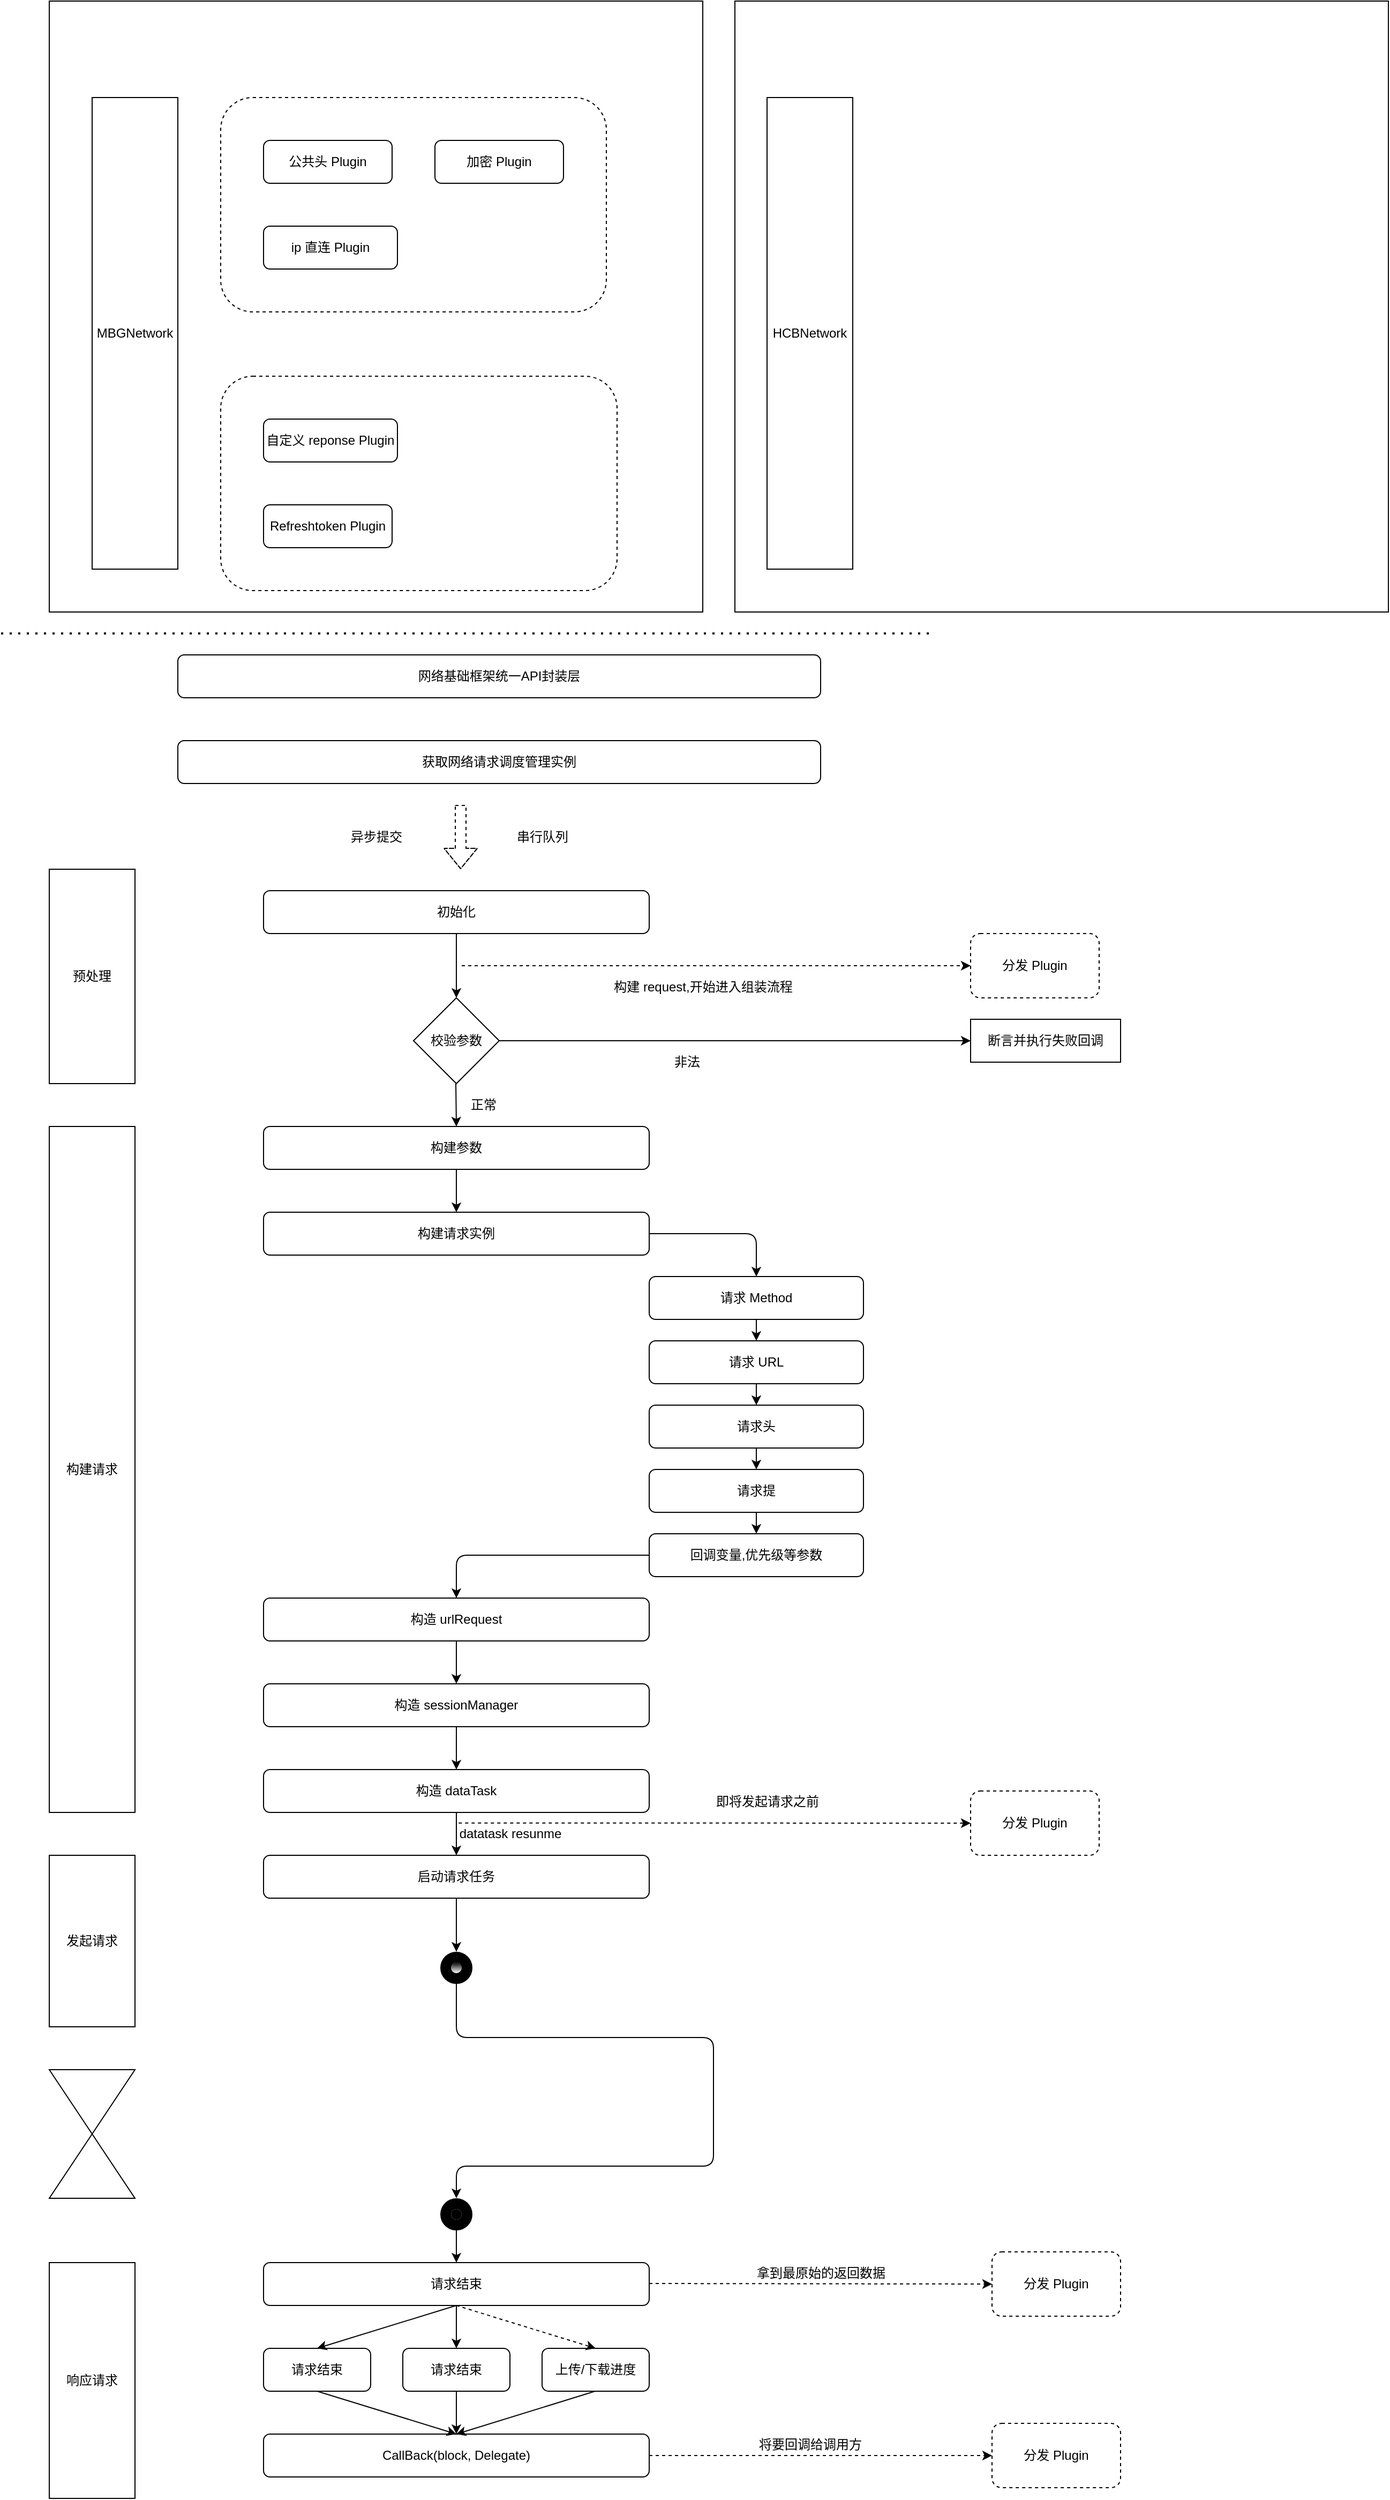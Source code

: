 <mxfile version="15.7.4" type="github">
  <diagram id="6I0OCvxSQrVGMHxT2VVA" name="Page-1">
    <mxGraphModel dx="1046" dy="683" grid="1" gridSize="10" guides="1" tooltips="1" connect="1" arrows="1" fold="1" page="1" pageScale="1" pageWidth="2000" pageHeight="10000" math="0" shadow="0">
      <root>
        <mxCell id="0" />
        <mxCell id="1" parent="0" />
        <mxCell id="clksWyIu1OevAjdoJZes-113" value="" style="whiteSpace=wrap;html=1;rounded=0;shadow=0;glass=0;sketch=0;strokeWidth=1;fillColor=none;gradientColor=#ffffff;" vertex="1" parent="1">
          <mxGeometry x="880" y="1550" width="610" height="570" as="geometry" />
        </mxCell>
        <mxCell id="clksWyIu1OevAjdoJZes-112" value="" style="whiteSpace=wrap;html=1;rounded=0;shadow=0;glass=0;sketch=0;strokeWidth=1;fillColor=none;gradientColor=#ffffff;" vertex="1" parent="1">
          <mxGeometry x="240" y="1550" width="610" height="570" as="geometry" />
        </mxCell>
        <mxCell id="clksWyIu1OevAjdoJZes-42" value="" style="whiteSpace=wrap;html=1;rounded=1;shadow=0;glass=0;dashed=1;sketch=0;strokeWidth=1;fillColor=none;gradientColor=#ffffff;" vertex="1" parent="1">
          <mxGeometry x="400" y="1900" width="370" height="200" as="geometry" />
        </mxCell>
        <mxCell id="clksWyIu1OevAjdoJZes-41" value="" style="whiteSpace=wrap;html=1;rounded=1;shadow=0;glass=0;sketch=0;strokeWidth=1;fillColor=none;gradientColor=#ffffff;dashed=1;" vertex="1" parent="1">
          <mxGeometry x="400" y="1640" width="360" height="200" as="geometry" />
        </mxCell>
        <mxCell id="clksWyIu1OevAjdoJZes-2" value="构建请求" style="whiteSpace=wrap;html=1;fillColor=none;" vertex="1" parent="1">
          <mxGeometry x="240" y="2600" width="80" height="640" as="geometry" />
        </mxCell>
        <mxCell id="clksWyIu1OevAjdoJZes-3" value="预处理" style="whiteSpace=wrap;html=1;fillColor=none;" vertex="1" parent="1">
          <mxGeometry x="240" y="2360" width="80" height="200" as="geometry" />
        </mxCell>
        <mxCell id="clksWyIu1OevAjdoJZes-4" value="MBGNetwork" style="whiteSpace=wrap;html=1;fillColor=none;" vertex="1" parent="1">
          <mxGeometry x="280" y="1640" width="80" height="440" as="geometry" />
        </mxCell>
        <mxCell id="clksWyIu1OevAjdoJZes-6" value="&lt;span style=&quot;background-color: transparent&quot;&gt;&lt;font face=&quot;arial&quot;&gt;网络基础框架统一API封装层&lt;/font&gt;&lt;br&gt;&lt;/span&gt;&lt;canvas id=&quot;gliffy_node_209&quot; class=&quot;gliffy-graphic&quot; width=&quot;40&quot; height=&quot;69&quot; style=&quot;font-family: &amp;#34;pingfang sc&amp;#34; ; font-size: medium ; transform: none ; transform-origin: 0px 0px ; top: 1524px ; left: 1442.5px ; visibility: visible ; position: absolute ; z-index: 203&quot;&gt;&lt;/canvas&gt;&lt;canvas id=&quot;gliffy_node_210&quot; class=&quot;gliffy-graphic&quot; width=&quot;40&quot; height=&quot;74&quot; style=&quot;font-family: &amp;#34;pingfang sc&amp;#34; ; font-size: medium ; transform: none ; transform-origin: 0px 0px ; top: 1609px ; left: 1442.5px ; visibility: visible ; position: absolute ; z-index: 204&quot;&gt;&lt;/canvas&gt;&lt;canvas id=&quot;gliffy_node_213&quot; class=&quot;gliffy-graphic&quot; width=&quot;199&quot; height=&quot;74&quot; style=&quot;font-family: &amp;#34;pingfang sc&amp;#34; ; font-size: medium ; transform: none ; transform-origin: 0px 0px ; top: 1742.5px ; left: 1364px ; visibility: visible ; position: absolute ; z-index: 205&quot;&gt;&lt;/canvas&gt;" style="whiteSpace=wrap;html=1;fillColor=none;rounded=1;" vertex="1" parent="1">
          <mxGeometry x="360" y="2160" width="600" height="40" as="geometry" />
        </mxCell>
        <mxCell id="clksWyIu1OevAjdoJZes-7" value="&lt;span style=&quot;font-family: &amp;#34;arial&amp;#34; ; background-color: transparent&quot;&gt;获取网络请求调度管理实例&lt;/span&gt;&lt;canvas id=&quot;gliffy_node_209&quot; class=&quot;gliffy-graphic&quot; width=&quot;40&quot; height=&quot;69&quot; style=&quot;font-family: &amp;#34;pingfang sc&amp;#34; ; font-size: medium ; transform: none ; transform-origin: 0px 0px ; top: 1524px ; left: 1442.5px ; visibility: visible ; position: absolute ; z-index: 203&quot;&gt;&lt;/canvas&gt;&lt;canvas id=&quot;gliffy_node_210&quot; class=&quot;gliffy-graphic&quot; width=&quot;40&quot; height=&quot;74&quot; style=&quot;font-family: &amp;#34;pingfang sc&amp;#34; ; font-size: medium ; transform: none ; transform-origin: 0px 0px ; top: 1609px ; left: 1442.5px ; visibility: visible ; position: absolute ; z-index: 204&quot;&gt;&lt;/canvas&gt;&lt;canvas id=&quot;gliffy_node_213&quot; class=&quot;gliffy-graphic&quot; width=&quot;199&quot; height=&quot;74&quot; style=&quot;font-family: &amp;#34;pingfang sc&amp;#34; ; font-size: medium ; transform: none ; transform-origin: 0px 0px ; top: 1742.5px ; left: 1364px ; visibility: visible ; position: absolute ; z-index: 205&quot;&gt;&lt;/canvas&gt;&lt;div id=&quot;gliffy_node_214&quot; class=&quot;gliffy-text gliffy-graphic gliffy-rte-text n214 gliffy_node_214&quot; style=&quot;margin: 0px ; padding: 0px ; border: 0px ; line-height: normal ; background-color: transparent ; font-family: &amp;#34;pingfang sc&amp;#34; ; font-size: medium ; width: 154.333px ; height: 14px ; visibility: visible ; overflow: visible ; transform: none ; transform-origin: 0px 0px ; top: 1771.5px ; left: 1385.33px ; position: absolute ; z-index: 206&quot;&gt;&lt;/div&gt;" style="whiteSpace=wrap;html=1;fillColor=none;rounded=1;" vertex="1" parent="1">
          <mxGeometry x="360" y="2240" width="600" height="40" as="geometry" />
        </mxCell>
        <mxCell id="clksWyIu1OevAjdoJZes-8" value="" style="shape=flexArrow;endArrow=classic;html=1;rounded=0;dashed=1;" edge="1" parent="1">
          <mxGeometry width="50" height="50" relative="1" as="geometry">
            <mxPoint x="624" y="2300" as="sourcePoint" />
            <mxPoint x="624" y="2360" as="targetPoint" />
            <Array as="points">
              <mxPoint x="624" y="2400" />
            </Array>
          </mxGeometry>
        </mxCell>
        <mxCell id="clksWyIu1OevAjdoJZes-9" value="&lt;span style=&quot;font-family: &amp;#34;arial&amp;#34; ; background-color: transparent&quot;&gt;构建参数&lt;/span&gt;&lt;canvas id=&quot;gliffy_node_209&quot; class=&quot;gliffy-graphic&quot; width=&quot;40&quot; height=&quot;69&quot; style=&quot;font-family: &amp;#34;pingfang sc&amp;#34; ; font-size: medium ; transform: none ; transform-origin: 0px 0px ; top: 1524px ; left: 1442.5px ; visibility: visible ; position: absolute ; z-index: 203&quot;&gt;&lt;/canvas&gt;&lt;canvas id=&quot;gliffy_node_210&quot; class=&quot;gliffy-graphic&quot; width=&quot;40&quot; height=&quot;74&quot; style=&quot;font-family: &amp;#34;pingfang sc&amp;#34; ; font-size: medium ; transform: none ; transform-origin: 0px 0px ; top: 1609px ; left: 1442.5px ; visibility: visible ; position: absolute ; z-index: 204&quot;&gt;&lt;/canvas&gt;&lt;canvas id=&quot;gliffy_node_213&quot; class=&quot;gliffy-graphic&quot; width=&quot;199&quot; height=&quot;74&quot; style=&quot;font-family: &amp;#34;pingfang sc&amp;#34; ; font-size: medium ; transform: none ; transform-origin: 0px 0px ; top: 1742.5px ; left: 1364px ; visibility: visible ; position: absolute ; z-index: 205&quot;&gt;&lt;/canvas&gt;&lt;div id=&quot;gliffy_node_214&quot; class=&quot;gliffy-text gliffy-graphic gliffy-rte-text n214 gliffy_node_214&quot; style=&quot;margin: 0px ; padding: 0px ; border: 0px ; line-height: normal ; background-color: transparent ; font-family: &amp;#34;pingfang sc&amp;#34; ; font-size: medium ; width: 154.333px ; height: 14px ; visibility: visible ; overflow: visible ; transform: none ; transform-origin: 0px 0px ; top: 1771.5px ; left: 1385.33px ; position: absolute ; z-index: 206&quot;&gt;&lt;/div&gt;" style="whiteSpace=wrap;html=1;fillColor=none;rounded=1;" vertex="1" parent="1">
          <mxGeometry x="440" y="2600" width="360" height="40" as="geometry" />
        </mxCell>
        <mxCell id="clksWyIu1OevAjdoJZes-10" value="&lt;span style=&quot;font-family: &amp;#34;arial&amp;#34; ; background-color: transparent&quot;&gt;构建请求实例&lt;/span&gt;&lt;canvas id=&quot;gliffy_node_209&quot; class=&quot;gliffy-graphic&quot; width=&quot;40&quot; height=&quot;69&quot; style=&quot;font-family: &amp;#34;pingfang sc&amp;#34; ; font-size: medium ; transform: none ; transform-origin: 0px 0px ; top: 1524px ; left: 1442.5px ; visibility: visible ; position: absolute ; z-index: 203&quot;&gt;&lt;/canvas&gt;&lt;canvas id=&quot;gliffy_node_210&quot; class=&quot;gliffy-graphic&quot; width=&quot;40&quot; height=&quot;74&quot; style=&quot;font-family: &amp;#34;pingfang sc&amp;#34; ; font-size: medium ; transform: none ; transform-origin: 0px 0px ; top: 1609px ; left: 1442.5px ; visibility: visible ; position: absolute ; z-index: 204&quot;&gt;&lt;/canvas&gt;&lt;canvas id=&quot;gliffy_node_213&quot; class=&quot;gliffy-graphic&quot; width=&quot;199&quot; height=&quot;74&quot; style=&quot;font-family: &amp;#34;pingfang sc&amp;#34; ; font-size: medium ; transform: none ; transform-origin: 0px 0px ; top: 1742.5px ; left: 1364px ; visibility: visible ; position: absolute ; z-index: 205&quot;&gt;&lt;/canvas&gt;&lt;div id=&quot;gliffy_node_214&quot; class=&quot;gliffy-text gliffy-graphic gliffy-rte-text n214 gliffy_node_214&quot; style=&quot;margin: 0px ; padding: 0px ; border: 0px ; line-height: normal ; background-color: transparent ; font-family: &amp;#34;pingfang sc&amp;#34; ; font-size: medium ; width: 154.333px ; height: 14px ; visibility: visible ; overflow: visible ; transform: none ; transform-origin: 0px 0px ; top: 1771.5px ; left: 1385.33px ; position: absolute ; z-index: 206&quot;&gt;&lt;/div&gt;" style="whiteSpace=wrap;html=1;fillColor=none;rounded=1;glass=0;shadow=0;sketch=0;" vertex="1" parent="1">
          <mxGeometry x="440" y="2680" width="360" height="40" as="geometry" />
        </mxCell>
        <mxCell id="clksWyIu1OevAjdoJZes-13" value="&lt;span style=&quot;font-family: &amp;#34;arial&amp;#34; ; background-color: transparent&quot;&gt;请求 Method&lt;/span&gt;&lt;canvas id=&quot;gliffy_node_209&quot; class=&quot;gliffy-graphic&quot; width=&quot;40&quot; height=&quot;69&quot; style=&quot;font-family: &amp;#34;pingfang sc&amp;#34; ; font-size: medium ; transform: none ; transform-origin: 0px 0px ; top: 1524px ; left: 1442.5px ; visibility: visible ; position: absolute ; z-index: 203&quot;&gt;&lt;/canvas&gt;&lt;canvas id=&quot;gliffy_node_210&quot; class=&quot;gliffy-graphic&quot; width=&quot;40&quot; height=&quot;74&quot; style=&quot;font-family: &amp;#34;pingfang sc&amp;#34; ; font-size: medium ; transform: none ; transform-origin: 0px 0px ; top: 1609px ; left: 1442.5px ; visibility: visible ; position: absolute ; z-index: 204&quot;&gt;&lt;/canvas&gt;&lt;canvas id=&quot;gliffy_node_213&quot; class=&quot;gliffy-graphic&quot; width=&quot;199&quot; height=&quot;74&quot; style=&quot;font-family: &amp;#34;pingfang sc&amp;#34; ; font-size: medium ; transform: none ; transform-origin: 0px 0px ; top: 1742.5px ; left: 1364px ; visibility: visible ; position: absolute ; z-index: 205&quot;&gt;&lt;/canvas&gt;&lt;div id=&quot;gliffy_node_214&quot; class=&quot;gliffy-text gliffy-graphic gliffy-rte-text n214 gliffy_node_214&quot; style=&quot;margin: 0px ; padding: 0px ; border: 0px ; line-height: normal ; background-color: transparent ; font-family: &amp;#34;pingfang sc&amp;#34; ; font-size: medium ; width: 154.333px ; height: 14px ; visibility: visible ; overflow: visible ; transform: none ; transform-origin: 0px 0px ; top: 1771.5px ; left: 1385.33px ; position: absolute ; z-index: 206&quot;&gt;&lt;/div&gt;" style="whiteSpace=wrap;html=1;fillColor=none;rounded=1;glass=0;shadow=0;sketch=0;" vertex="1" parent="1">
          <mxGeometry x="800" y="2740" width="200" height="40" as="geometry" />
        </mxCell>
        <mxCell id="clksWyIu1OevAjdoJZes-16" value="&lt;font face=&quot;arial&quot;&gt;构造 urlRequest&lt;/font&gt;" style="whiteSpace=wrap;html=1;fillColor=none;rounded=1;glass=0;shadow=0;sketch=0;" vertex="1" parent="1">
          <mxGeometry x="440" y="3040" width="360" height="40" as="geometry" />
        </mxCell>
        <mxCell id="clksWyIu1OevAjdoJZes-17" value="&lt;font face=&quot;arial&quot;&gt;构造 sessionManager&lt;/font&gt;" style="whiteSpace=wrap;html=1;fillColor=none;rounded=1;glass=0;shadow=0;sketch=0;" vertex="1" parent="1">
          <mxGeometry x="440" y="3120" width="360" height="40" as="geometry" />
        </mxCell>
        <mxCell id="clksWyIu1OevAjdoJZes-18" value="&lt;font face=&quot;arial&quot;&gt;构造 dataTask&lt;/font&gt;" style="whiteSpace=wrap;html=1;fillColor=none;rounded=1;glass=0;shadow=0;sketch=0;" vertex="1" parent="1">
          <mxGeometry x="440" y="3200" width="360" height="40" as="geometry" />
        </mxCell>
        <mxCell id="clksWyIu1OevAjdoJZes-20" value="发起请求" style="whiteSpace=wrap;html=1;fillColor=none;" vertex="1" parent="1">
          <mxGeometry x="240" y="3280" width="80" height="160" as="geometry" />
        </mxCell>
        <mxCell id="clksWyIu1OevAjdoJZes-21" value="" style="shape=collate;whiteSpace=wrap;html=1;rounded=1;shadow=0;glass=0;sketch=0;fillColor=none;" vertex="1" parent="1">
          <mxGeometry x="240" y="3480" width="80" height="120" as="geometry" />
        </mxCell>
        <mxCell id="clksWyIu1OevAjdoJZes-22" value="&lt;font face=&quot;arial&quot;&gt;启动请求任务&lt;/font&gt;" style="whiteSpace=wrap;html=1;fillColor=none;rounded=1;glass=0;shadow=0;sketch=0;" vertex="1" parent="1">
          <mxGeometry x="440" y="3280" width="360" height="40" as="geometry" />
        </mxCell>
        <mxCell id="clksWyIu1OevAjdoJZes-24" value="" style="ellipse;html=1;verticalLabelPosition=bottom;labelBackgroundColor=#ffffff;verticalAlign=top;fillColor=#000000;rounded=1;shadow=0;glass=0;sketch=0;strokeWidth=20;" vertex="1" parent="1">
          <mxGeometry x="615" y="3610" width="10" height="10" as="geometry" />
        </mxCell>
        <mxCell id="clksWyIu1OevAjdoJZes-25" value="响应请求" style="whiteSpace=wrap;html=1;fillColor=none;" vertex="1" parent="1">
          <mxGeometry x="240" y="3660" width="80" height="220" as="geometry" />
        </mxCell>
        <mxCell id="clksWyIu1OevAjdoJZes-26" value="&lt;font face=&quot;arial&quot;&gt;请求结束&lt;/font&gt;" style="whiteSpace=wrap;html=1;fillColor=none;rounded=1;glass=0;shadow=0;sketch=0;" vertex="1" parent="1">
          <mxGeometry x="440" y="3660" width="360" height="40" as="geometry" />
        </mxCell>
        <mxCell id="clksWyIu1OevAjdoJZes-27" value="&lt;font face=&quot;arial&quot;&gt;请求结束&lt;/font&gt;" style="whiteSpace=wrap;html=1;fillColor=none;rounded=1;glass=0;shadow=0;sketch=0;" vertex="1" parent="1">
          <mxGeometry x="440" y="3740" width="100" height="40" as="geometry" />
        </mxCell>
        <mxCell id="clksWyIu1OevAjdoJZes-28" value="&lt;font face=&quot;arial&quot;&gt;请求结束&lt;/font&gt;" style="whiteSpace=wrap;html=1;fillColor=none;rounded=1;glass=0;shadow=0;sketch=0;" vertex="1" parent="1">
          <mxGeometry x="570" y="3740" width="100" height="40" as="geometry" />
        </mxCell>
        <mxCell id="clksWyIu1OevAjdoJZes-29" value="&lt;font face=&quot;arial&quot;&gt;上传/下载进度&lt;/font&gt;" style="whiteSpace=wrap;html=1;fillColor=none;rounded=1;glass=0;shadow=0;sketch=0;" vertex="1" parent="1">
          <mxGeometry x="700" y="3740" width="100" height="40" as="geometry" />
        </mxCell>
        <mxCell id="clksWyIu1OevAjdoJZes-30" value="&lt;font face=&quot;arial&quot;&gt;CallBack(block, Delegate)&lt;/font&gt;" style="whiteSpace=wrap;html=1;fillColor=none;rounded=1;glass=0;shadow=0;sketch=0;" vertex="1" parent="1">
          <mxGeometry x="440" y="3820" width="360" height="40" as="geometry" />
        </mxCell>
        <mxCell id="clksWyIu1OevAjdoJZes-31" value="" style="endArrow=none;dashed=1;html=1;dashPattern=1 3;strokeWidth=2;rounded=0;" edge="1" parent="1">
          <mxGeometry width="50" height="50" relative="1" as="geometry">
            <mxPoint x="195" y="2140" as="sourcePoint" />
            <mxPoint x="1065" y="2140" as="targetPoint" />
          </mxGeometry>
        </mxCell>
        <mxCell id="clksWyIu1OevAjdoJZes-32" value="" style="ellipse;html=1;verticalLabelPosition=bottom;labelBackgroundColor=#ffffff;verticalAlign=top;fillColor=#000000;rounded=1;shadow=0;glass=0;sketch=0;strokeWidth=20;gradientColor=#ffffff;" vertex="1" parent="1">
          <mxGeometry x="615" y="3380" width="10" height="10" as="geometry" />
        </mxCell>
        <mxCell id="clksWyIu1OevAjdoJZes-35" value="公共头 Plugin" style="whiteSpace=wrap;html=1;rounded=1;shadow=0;glass=0;sketch=0;strokeWidth=1;fillColor=none;gradientColor=#ffffff;" vertex="1" parent="1">
          <mxGeometry x="440" y="1680" width="120" height="40" as="geometry" />
        </mxCell>
        <mxCell id="clksWyIu1OevAjdoJZes-36" value="加密 Plugin" style="whiteSpace=wrap;html=1;rounded=1;shadow=0;glass=0;sketch=0;strokeWidth=1;fillColor=none;gradientColor=#ffffff;" vertex="1" parent="1">
          <mxGeometry x="600" y="1680" width="120" height="40" as="geometry" />
        </mxCell>
        <mxCell id="clksWyIu1OevAjdoJZes-37" value="ip 直连 Plugin" style="whiteSpace=wrap;html=1;rounded=1;shadow=0;glass=0;sketch=0;strokeWidth=1;fillColor=none;gradientColor=#ffffff;" vertex="1" parent="1">
          <mxGeometry x="440" y="1760" width="125" height="40" as="geometry" />
        </mxCell>
        <mxCell id="clksWyIu1OevAjdoJZes-39" value="自定义 reponse Plugin" style="whiteSpace=wrap;html=1;rounded=1;shadow=0;glass=0;sketch=0;strokeWidth=1;fillColor=none;gradientColor=#ffffff;" vertex="1" parent="1">
          <mxGeometry x="440" y="1940" width="125" height="40" as="geometry" />
        </mxCell>
        <mxCell id="clksWyIu1OevAjdoJZes-40" value="Refreshtoken Plugin" style="whiteSpace=wrap;html=1;rounded=1;shadow=0;glass=0;sketch=0;strokeWidth=1;fillColor=none;gradientColor=#ffffff;" vertex="1" parent="1">
          <mxGeometry x="440" y="2020" width="120" height="40" as="geometry" />
        </mxCell>
        <mxCell id="clksWyIu1OevAjdoJZes-45" value="" style="endArrow=classic;html=1;rounded=1;sketch=0;" edge="1" parent="1">
          <mxGeometry width="50" height="50" relative="1" as="geometry">
            <mxPoint x="620" y="3400" as="sourcePoint" />
            <mxPoint x="620" y="3600" as="targetPoint" />
            <Array as="points">
              <mxPoint x="620" y="3450" />
              <mxPoint x="860" y="3450" />
              <mxPoint x="860" y="3570" />
              <mxPoint x="620" y="3570" />
            </Array>
          </mxGeometry>
        </mxCell>
        <mxCell id="clksWyIu1OevAjdoJZes-49" value="" style="endArrow=classic;html=1;rounded=0;sketch=0;dashed=1;" edge="1" parent="1">
          <mxGeometry width="50" height="50" relative="1" as="geometry">
            <mxPoint x="800" y="3679.5" as="sourcePoint" />
            <mxPoint x="1120" y="3680" as="targetPoint" />
          </mxGeometry>
        </mxCell>
        <mxCell id="clksWyIu1OevAjdoJZes-51" value="分发 Plugin" style="whiteSpace=wrap;html=1;rounded=1;shadow=0;glass=0;dashed=1;sketch=0;strokeWidth=1;fillColor=none;gradientColor=#ffffff;" vertex="1" parent="1">
          <mxGeometry x="1100" y="3220" width="120" height="60" as="geometry" />
        </mxCell>
        <mxCell id="clksWyIu1OevAjdoJZes-52" value="分发 Plugin" style="whiteSpace=wrap;html=1;rounded=1;shadow=0;glass=0;dashed=1;sketch=0;strokeWidth=1;fillColor=none;gradientColor=#ffffff;" vertex="1" parent="1">
          <mxGeometry x="1120" y="3650" width="120" height="60" as="geometry" />
        </mxCell>
        <mxCell id="clksWyIu1OevAjdoJZes-53" value="" style="endArrow=classic;html=1;rounded=0;sketch=0;dashed=1;entryX=0;entryY=0.5;entryDx=0;entryDy=0;" edge="1" parent="1" target="clksWyIu1OevAjdoJZes-107">
          <mxGeometry width="50" height="50" relative="1" as="geometry">
            <mxPoint x="625" y="2450" as="sourcePoint" />
            <mxPoint x="1105" y="2450" as="targetPoint" />
          </mxGeometry>
        </mxCell>
        <mxCell id="clksWyIu1OevAjdoJZes-54" value="&lt;span style=&quot;font-family: &amp;#34;arial&amp;#34; ; background-color: transparent&quot;&gt;初始化&lt;/span&gt;&lt;canvas id=&quot;gliffy_node_209&quot; class=&quot;gliffy-graphic&quot; width=&quot;40&quot; height=&quot;69&quot; style=&quot;font-family: &amp;#34;pingfang sc&amp;#34; ; font-size: medium ; transform: none ; transform-origin: 0px 0px ; top: 1524px ; left: 1442.5px ; visibility: visible ; position: absolute ; z-index: 203&quot;&gt;&lt;/canvas&gt;&lt;canvas id=&quot;gliffy_node_210&quot; class=&quot;gliffy-graphic&quot; width=&quot;40&quot; height=&quot;74&quot; style=&quot;font-family: &amp;#34;pingfang sc&amp;#34; ; font-size: medium ; transform: none ; transform-origin: 0px 0px ; top: 1609px ; left: 1442.5px ; visibility: visible ; position: absolute ; z-index: 204&quot;&gt;&lt;/canvas&gt;&lt;canvas id=&quot;gliffy_node_213&quot; class=&quot;gliffy-graphic&quot; width=&quot;199&quot; height=&quot;74&quot; style=&quot;font-family: &amp;#34;pingfang sc&amp;#34; ; font-size: medium ; transform: none ; transform-origin: 0px 0px ; top: 1742.5px ; left: 1364px ; visibility: visible ; position: absolute ; z-index: 205&quot;&gt;&lt;/canvas&gt;&lt;div id=&quot;gliffy_node_214&quot; class=&quot;gliffy-text gliffy-graphic gliffy-rte-text n214 gliffy_node_214&quot; style=&quot;margin: 0px ; padding: 0px ; border: 0px ; line-height: normal ; background-color: transparent ; font-family: &amp;#34;pingfang sc&amp;#34; ; font-size: medium ; width: 154.333px ; height: 14px ; visibility: visible ; overflow: visible ; transform: none ; transform-origin: 0px 0px ; top: 1771.5px ; left: 1385.33px ; position: absolute ; z-index: 206&quot;&gt;&lt;/div&gt;" style="whiteSpace=wrap;html=1;fillColor=none;rounded=1;" vertex="1" parent="1">
          <mxGeometry x="440" y="2380" width="360" height="40" as="geometry" />
        </mxCell>
        <mxCell id="clksWyIu1OevAjdoJZes-56" value="校验参数" style="rhombus;whiteSpace=wrap;html=1;rounded=0;shadow=0;glass=0;sketch=0;strokeWidth=1;fillColor=none;gradientColor=#ffffff;" vertex="1" parent="1">
          <mxGeometry x="580" y="2480" width="80" height="80" as="geometry" />
        </mxCell>
        <mxCell id="clksWyIu1OevAjdoJZes-57" value="&lt;span style=&quot;font-family: &amp;#34;arial&amp;#34; ; background-color: transparent&quot;&gt;请求 URL&lt;/span&gt;&lt;canvas id=&quot;gliffy_node_209&quot; class=&quot;gliffy-graphic&quot; width=&quot;40&quot; height=&quot;69&quot; style=&quot;font-family: &amp;#34;pingfang sc&amp;#34; ; font-size: medium ; transform: none ; transform-origin: 0px 0px ; top: 1524px ; left: 1442.5px ; visibility: visible ; position: absolute ; z-index: 203&quot;&gt;&lt;/canvas&gt;&lt;canvas id=&quot;gliffy_node_210&quot; class=&quot;gliffy-graphic&quot; width=&quot;40&quot; height=&quot;74&quot; style=&quot;font-family: &amp;#34;pingfang sc&amp;#34; ; font-size: medium ; transform: none ; transform-origin: 0px 0px ; top: 1609px ; left: 1442.5px ; visibility: visible ; position: absolute ; z-index: 204&quot;&gt;&lt;/canvas&gt;&lt;canvas id=&quot;gliffy_node_213&quot; class=&quot;gliffy-graphic&quot; width=&quot;199&quot; height=&quot;74&quot; style=&quot;font-family: &amp;#34;pingfang sc&amp;#34; ; font-size: medium ; transform: none ; transform-origin: 0px 0px ; top: 1742.5px ; left: 1364px ; visibility: visible ; position: absolute ; z-index: 205&quot;&gt;&lt;/canvas&gt;&lt;div id=&quot;gliffy_node_214&quot; class=&quot;gliffy-text gliffy-graphic gliffy-rte-text n214 gliffy_node_214&quot; style=&quot;margin: 0px ; padding: 0px ; border: 0px ; line-height: normal ; background-color: transparent ; font-family: &amp;#34;pingfang sc&amp;#34; ; font-size: medium ; width: 154.333px ; height: 14px ; visibility: visible ; overflow: visible ; transform: none ; transform-origin: 0px 0px ; top: 1771.5px ; left: 1385.33px ; position: absolute ; z-index: 206&quot;&gt;&lt;/div&gt;" style="whiteSpace=wrap;html=1;fillColor=none;rounded=1;glass=0;shadow=0;sketch=0;" vertex="1" parent="1">
          <mxGeometry x="800" y="2800" width="200" height="40" as="geometry" />
        </mxCell>
        <mxCell id="clksWyIu1OevAjdoJZes-58" value="&lt;span style=&quot;font-family: &amp;#34;arial&amp;#34; ; background-color: transparent&quot;&gt;请求头&lt;/span&gt;&lt;canvas id=&quot;gliffy_node_209&quot; class=&quot;gliffy-graphic&quot; width=&quot;40&quot; height=&quot;69&quot; style=&quot;font-family: &amp;#34;pingfang sc&amp;#34; ; font-size: medium ; transform: none ; transform-origin: 0px 0px ; top: 1524px ; left: 1442.5px ; visibility: visible ; position: absolute ; z-index: 203&quot;&gt;&lt;/canvas&gt;&lt;canvas id=&quot;gliffy_node_210&quot; class=&quot;gliffy-graphic&quot; width=&quot;40&quot; height=&quot;74&quot; style=&quot;font-family: &amp;#34;pingfang sc&amp;#34; ; font-size: medium ; transform: none ; transform-origin: 0px 0px ; top: 1609px ; left: 1442.5px ; visibility: visible ; position: absolute ; z-index: 204&quot;&gt;&lt;/canvas&gt;&lt;canvas id=&quot;gliffy_node_213&quot; class=&quot;gliffy-graphic&quot; width=&quot;199&quot; height=&quot;74&quot; style=&quot;font-family: &amp;#34;pingfang sc&amp;#34; ; font-size: medium ; transform: none ; transform-origin: 0px 0px ; top: 1742.5px ; left: 1364px ; visibility: visible ; position: absolute ; z-index: 205&quot;&gt;&lt;/canvas&gt;&lt;div id=&quot;gliffy_node_214&quot; class=&quot;gliffy-text gliffy-graphic gliffy-rte-text n214 gliffy_node_214&quot; style=&quot;margin: 0px ; padding: 0px ; border: 0px ; line-height: normal ; background-color: transparent ; font-family: &amp;#34;pingfang sc&amp;#34; ; font-size: medium ; width: 154.333px ; height: 14px ; visibility: visible ; overflow: visible ; transform: none ; transform-origin: 0px 0px ; top: 1771.5px ; left: 1385.33px ; position: absolute ; z-index: 206&quot;&gt;&lt;/div&gt;" style="whiteSpace=wrap;html=1;fillColor=none;rounded=1;glass=0;shadow=0;sketch=0;" vertex="1" parent="1">
          <mxGeometry x="800" y="2860" width="200" height="40" as="geometry" />
        </mxCell>
        <mxCell id="clksWyIu1OevAjdoJZes-59" value="&lt;span style=&quot;font-family: &amp;#34;arial&amp;#34; ; background-color: transparent&quot;&gt;请求提&lt;/span&gt;&lt;canvas id=&quot;gliffy_node_209&quot; class=&quot;gliffy-graphic&quot; width=&quot;40&quot; height=&quot;69&quot; style=&quot;font-family: &amp;#34;pingfang sc&amp;#34; ; font-size: medium ; transform: none ; transform-origin: 0px 0px ; top: 1524px ; left: 1442.5px ; visibility: visible ; position: absolute ; z-index: 203&quot;&gt;&lt;/canvas&gt;&lt;canvas id=&quot;gliffy_node_210&quot; class=&quot;gliffy-graphic&quot; width=&quot;40&quot; height=&quot;74&quot; style=&quot;font-family: &amp;#34;pingfang sc&amp;#34; ; font-size: medium ; transform: none ; transform-origin: 0px 0px ; top: 1609px ; left: 1442.5px ; visibility: visible ; position: absolute ; z-index: 204&quot;&gt;&lt;/canvas&gt;&lt;canvas id=&quot;gliffy_node_213&quot; class=&quot;gliffy-graphic&quot; width=&quot;199&quot; height=&quot;74&quot; style=&quot;font-family: &amp;#34;pingfang sc&amp;#34; ; font-size: medium ; transform: none ; transform-origin: 0px 0px ; top: 1742.5px ; left: 1364px ; visibility: visible ; position: absolute ; z-index: 205&quot;&gt;&lt;/canvas&gt;&lt;div id=&quot;gliffy_node_214&quot; class=&quot;gliffy-text gliffy-graphic gliffy-rte-text n214 gliffy_node_214&quot; style=&quot;margin: 0px ; padding: 0px ; border: 0px ; line-height: normal ; background-color: transparent ; font-family: &amp;#34;pingfang sc&amp;#34; ; font-size: medium ; width: 154.333px ; height: 14px ; visibility: visible ; overflow: visible ; transform: none ; transform-origin: 0px 0px ; top: 1771.5px ; left: 1385.33px ; position: absolute ; z-index: 206&quot;&gt;&lt;/div&gt;" style="whiteSpace=wrap;html=1;fillColor=none;rounded=1;glass=0;shadow=0;sketch=0;" vertex="1" parent="1">
          <mxGeometry x="800" y="2920" width="200" height="40" as="geometry" />
        </mxCell>
        <mxCell id="clksWyIu1OevAjdoJZes-60" value="&lt;span style=&quot;font-family: &amp;#34;arial&amp;#34; ; background-color: transparent&quot;&gt;回调变量,优先级等参数&lt;/span&gt;&lt;canvas id=&quot;gliffy_node_209&quot; class=&quot;gliffy-graphic&quot; width=&quot;40&quot; height=&quot;69&quot; style=&quot;font-family: &amp;#34;pingfang sc&amp;#34; ; font-size: medium ; transform: none ; transform-origin: 0px 0px ; top: 1524px ; left: 1442.5px ; visibility: visible ; position: absolute ; z-index: 203&quot;&gt;&lt;/canvas&gt;&lt;canvas id=&quot;gliffy_node_210&quot; class=&quot;gliffy-graphic&quot; width=&quot;40&quot; height=&quot;74&quot; style=&quot;font-family: &amp;#34;pingfang sc&amp;#34; ; font-size: medium ; transform: none ; transform-origin: 0px 0px ; top: 1609px ; left: 1442.5px ; visibility: visible ; position: absolute ; z-index: 204&quot;&gt;&lt;/canvas&gt;&lt;canvas id=&quot;gliffy_node_213&quot; class=&quot;gliffy-graphic&quot; width=&quot;199&quot; height=&quot;74&quot; style=&quot;font-family: &amp;#34;pingfang sc&amp;#34; ; font-size: medium ; transform: none ; transform-origin: 0px 0px ; top: 1742.5px ; left: 1364px ; visibility: visible ; position: absolute ; z-index: 205&quot;&gt;&lt;/canvas&gt;&lt;div id=&quot;gliffy_node_214&quot; class=&quot;gliffy-text gliffy-graphic gliffy-rte-text n214 gliffy_node_214&quot; style=&quot;margin: 0px ; padding: 0px ; border: 0px ; line-height: normal ; background-color: transparent ; font-family: &amp;#34;pingfang sc&amp;#34; ; font-size: medium ; width: 154.333px ; height: 14px ; visibility: visible ; overflow: visible ; transform: none ; transform-origin: 0px 0px ; top: 1771.5px ; left: 1385.33px ; position: absolute ; z-index: 206&quot;&gt;&lt;/div&gt;" style="whiteSpace=wrap;html=1;fillColor=none;rounded=1;glass=0;shadow=0;sketch=0;" vertex="1" parent="1">
          <mxGeometry x="800" y="2980" width="200" height="40" as="geometry" />
        </mxCell>
        <mxCell id="clksWyIu1OevAjdoJZes-66" value="" style="curved=1;endArrow=classic;html=1;rounded=0;sketch=0;strokeColor=none;" edge="1" parent="1">
          <mxGeometry width="50" height="50" relative="1" as="geometry">
            <mxPoint x="690" y="2840" as="sourcePoint" />
            <mxPoint x="740" y="2790" as="targetPoint" />
            <Array as="points">
              <mxPoint x="740" y="2840" />
              <mxPoint x="690" y="2790" />
            </Array>
          </mxGeometry>
        </mxCell>
        <mxCell id="clksWyIu1OevAjdoJZes-69" value="" style="endArrow=classic;html=1;rounded=0;sketch=0;exitX=0.5;exitY=1;exitDx=0;exitDy=0;entryX=0.5;entryY=0;entryDx=0;entryDy=0;" edge="1" parent="1" source="clksWyIu1OevAjdoJZes-54" target="clksWyIu1OevAjdoJZes-56">
          <mxGeometry width="50" height="50" relative="1" as="geometry">
            <mxPoint x="800" y="2640" as="sourcePoint" />
            <mxPoint x="850" y="2590" as="targetPoint" />
          </mxGeometry>
        </mxCell>
        <mxCell id="clksWyIu1OevAjdoJZes-70" value="" style="endArrow=classic;html=1;rounded=0;sketch=0;exitX=0.5;exitY=1;exitDx=0;exitDy=0;" edge="1" parent="1">
          <mxGeometry width="50" height="50" relative="1" as="geometry">
            <mxPoint x="619.5" y="2560" as="sourcePoint" />
            <mxPoint x="620" y="2600" as="targetPoint" />
          </mxGeometry>
        </mxCell>
        <mxCell id="clksWyIu1OevAjdoJZes-73" value="" style="endArrow=classic;html=1;rounded=0;sketch=0;exitX=0.5;exitY=1;exitDx=0;exitDy=0;entryX=0.5;entryY=0;entryDx=0;entryDy=0;" edge="1" parent="1" source="clksWyIu1OevAjdoJZes-9" target="clksWyIu1OevAjdoJZes-10">
          <mxGeometry width="50" height="50" relative="1" as="geometry">
            <mxPoint x="700" y="2580" as="sourcePoint" />
            <mxPoint x="630" y="2610" as="targetPoint" />
          </mxGeometry>
        </mxCell>
        <mxCell id="clksWyIu1OevAjdoJZes-74" value="" style="endArrow=classic;html=1;rounded=1;sketch=0;exitX=1;exitY=0.5;exitDx=0;exitDy=0;entryX=0.5;entryY=0;entryDx=0;entryDy=0;" edge="1" parent="1" source="clksWyIu1OevAjdoJZes-10" target="clksWyIu1OevAjdoJZes-13">
          <mxGeometry width="50" height="50" relative="1" as="geometry">
            <mxPoint x="760" y="2930" as="sourcePoint" />
            <mxPoint x="810" y="2880" as="targetPoint" />
            <Array as="points">
              <mxPoint x="900" y="2700" />
            </Array>
          </mxGeometry>
        </mxCell>
        <mxCell id="clksWyIu1OevAjdoJZes-76" value="" style="endArrow=classic;html=1;rounded=1;sketch=0;exitX=0.5;exitY=1;exitDx=0;exitDy=0;entryX=0.5;entryY=0;entryDx=0;entryDy=0;" edge="1" parent="1" source="clksWyIu1OevAjdoJZes-13" target="clksWyIu1OevAjdoJZes-57">
          <mxGeometry width="50" height="50" relative="1" as="geometry">
            <mxPoint x="640" y="3150" as="sourcePoint" />
            <mxPoint x="690" y="3100" as="targetPoint" />
          </mxGeometry>
        </mxCell>
        <mxCell id="clksWyIu1OevAjdoJZes-77" value="" style="endArrow=classic;html=1;rounded=1;sketch=0;exitX=0.5;exitY=1;exitDx=0;exitDy=0;" edge="1" parent="1" source="clksWyIu1OevAjdoJZes-57" target="clksWyIu1OevAjdoJZes-58">
          <mxGeometry width="50" height="50" relative="1" as="geometry">
            <mxPoint x="910" y="2790" as="sourcePoint" />
            <mxPoint x="910" y="2810" as="targetPoint" />
          </mxGeometry>
        </mxCell>
        <mxCell id="clksWyIu1OevAjdoJZes-79" value="" style="endArrow=classic;html=1;rounded=1;sketch=0;exitX=0.5;exitY=1;exitDx=0;exitDy=0;" edge="1" parent="1" source="clksWyIu1OevAjdoJZes-18" target="clksWyIu1OevAjdoJZes-22">
          <mxGeometry width="50" height="50" relative="1" as="geometry">
            <mxPoint x="430" y="2810" as="sourcePoint" />
            <mxPoint x="430" y="2910" as="targetPoint" />
          </mxGeometry>
        </mxCell>
        <mxCell id="clksWyIu1OevAjdoJZes-80" value="" style="endArrow=classic;html=1;rounded=1;sketch=0;exitX=0.5;exitY=1;exitDx=0;exitDy=0;" edge="1" parent="1" source="clksWyIu1OevAjdoJZes-17" target="clksWyIu1OevAjdoJZes-18">
          <mxGeometry width="50" height="50" relative="1" as="geometry">
            <mxPoint x="440" y="2820" as="sourcePoint" />
            <mxPoint x="440" y="2920" as="targetPoint" />
          </mxGeometry>
        </mxCell>
        <mxCell id="clksWyIu1OevAjdoJZes-81" value="" style="endArrow=classic;html=1;rounded=1;sketch=0;exitX=0.5;exitY=1;exitDx=0;exitDy=0;" edge="1" parent="1" source="clksWyIu1OevAjdoJZes-16" target="clksWyIu1OevAjdoJZes-17">
          <mxGeometry width="50" height="50" relative="1" as="geometry">
            <mxPoint x="450" y="2830" as="sourcePoint" />
            <mxPoint x="450" y="2930" as="targetPoint" />
          </mxGeometry>
        </mxCell>
        <mxCell id="clksWyIu1OevAjdoJZes-82" value="" style="endArrow=classic;html=1;rounded=1;sketch=0;exitX=0;exitY=0.5;exitDx=0;exitDy=0;entryX=0.5;entryY=0;entryDx=0;entryDy=0;" edge="1" parent="1" source="clksWyIu1OevAjdoJZes-60" target="clksWyIu1OevAjdoJZes-16">
          <mxGeometry width="50" height="50" relative="1" as="geometry">
            <mxPoint x="460" y="2840" as="sourcePoint" />
            <mxPoint x="460" y="2940" as="targetPoint" />
            <Array as="points">
              <mxPoint x="620" y="3000" />
            </Array>
          </mxGeometry>
        </mxCell>
        <mxCell id="clksWyIu1OevAjdoJZes-83" value="" style="endArrow=classic;html=1;rounded=1;sketch=0;exitX=0.5;exitY=1;exitDx=0;exitDy=0;" edge="1" parent="1" source="clksWyIu1OevAjdoJZes-59" target="clksWyIu1OevAjdoJZes-60">
          <mxGeometry width="50" height="50" relative="1" as="geometry">
            <mxPoint x="470" y="2850" as="sourcePoint" />
            <mxPoint x="470" y="2950" as="targetPoint" />
          </mxGeometry>
        </mxCell>
        <mxCell id="clksWyIu1OevAjdoJZes-84" value="" style="endArrow=classic;html=1;rounded=1;sketch=0;exitX=0.5;exitY=1;exitDx=0;exitDy=0;" edge="1" parent="1" source="clksWyIu1OevAjdoJZes-58" target="clksWyIu1OevAjdoJZes-59">
          <mxGeometry width="50" height="50" relative="1" as="geometry">
            <mxPoint x="480" y="2860" as="sourcePoint" />
            <mxPoint x="480" y="2960" as="targetPoint" />
          </mxGeometry>
        </mxCell>
        <mxCell id="clksWyIu1OevAjdoJZes-87" value="" style="endArrow=classic;html=1;rounded=1;sketch=0;" edge="1" parent="1">
          <mxGeometry width="50" height="50" relative="1" as="geometry">
            <mxPoint x="620" y="3320" as="sourcePoint" />
            <mxPoint x="620" y="3370" as="targetPoint" />
          </mxGeometry>
        </mxCell>
        <mxCell id="clksWyIu1OevAjdoJZes-88" value="" style="endArrow=classic;html=1;rounded=1;sketch=0;" edge="1" parent="1" target="clksWyIu1OevAjdoJZes-26">
          <mxGeometry width="50" height="50" relative="1" as="geometry">
            <mxPoint x="620" y="3630" as="sourcePoint" />
            <mxPoint x="1030" y="3310" as="targetPoint" />
          </mxGeometry>
        </mxCell>
        <mxCell id="clksWyIu1OevAjdoJZes-89" value="" style="endArrow=classic;html=1;rounded=1;sketch=0;exitX=0.5;exitY=1;exitDx=0;exitDy=0;entryX=0.5;entryY=0;entryDx=0;entryDy=0;" edge="1" parent="1" source="clksWyIu1OevAjdoJZes-26" target="clksWyIu1OevAjdoJZes-27">
          <mxGeometry width="50" height="50" relative="1" as="geometry">
            <mxPoint x="1040" y="3220" as="sourcePoint" />
            <mxPoint x="1040" y="3320" as="targetPoint" />
          </mxGeometry>
        </mxCell>
        <mxCell id="clksWyIu1OevAjdoJZes-90" value="" style="endArrow=classic;html=1;rounded=1;sketch=0;entryX=0.5;entryY=0;entryDx=0;entryDy=0;" edge="1" parent="1" target="clksWyIu1OevAjdoJZes-28">
          <mxGeometry width="50" height="50" relative="1" as="geometry">
            <mxPoint x="620" y="3700" as="sourcePoint" />
            <mxPoint x="550" y="3780" as="targetPoint" />
          </mxGeometry>
        </mxCell>
        <mxCell id="clksWyIu1OevAjdoJZes-91" value="" style="endArrow=classic;html=1;rounded=1;sketch=0;entryX=0.5;entryY=0;entryDx=0;entryDy=0;exitX=0.5;exitY=1;exitDx=0;exitDy=0;dashed=1;" edge="1" parent="1" source="clksWyIu1OevAjdoJZes-26" target="clksWyIu1OevAjdoJZes-29">
          <mxGeometry width="50" height="50" relative="1" as="geometry">
            <mxPoint x="1060" y="3240" as="sourcePoint" />
            <mxPoint x="1060" y="3340" as="targetPoint" />
          </mxGeometry>
        </mxCell>
        <mxCell id="clksWyIu1OevAjdoJZes-92" value="" style="endArrow=classic;html=1;rounded=1;sketch=0;exitX=0.5;exitY=1;exitDx=0;exitDy=0;entryX=0.5;entryY=0;entryDx=0;entryDy=0;" edge="1" parent="1" source="clksWyIu1OevAjdoJZes-27" target="clksWyIu1OevAjdoJZes-30">
          <mxGeometry width="50" height="50" relative="1" as="geometry">
            <mxPoint x="539" y="3790" as="sourcePoint" />
            <mxPoint x="539" y="3890" as="targetPoint" />
          </mxGeometry>
        </mxCell>
        <mxCell id="clksWyIu1OevAjdoJZes-95" value="" style="endArrow=classic;html=1;rounded=1;sketch=0;exitX=0.5;exitY=1;exitDx=0;exitDy=0;" edge="1" parent="1" source="clksWyIu1OevAjdoJZes-28" target="clksWyIu1OevAjdoJZes-30">
          <mxGeometry width="50" height="50" relative="1" as="geometry">
            <mxPoint x="960" y="3750" as="sourcePoint" />
            <mxPoint x="960" y="3850" as="targetPoint" />
          </mxGeometry>
        </mxCell>
        <mxCell id="clksWyIu1OevAjdoJZes-96" value="" style="endArrow=classic;html=1;rounded=1;sketch=0;" edge="1" parent="1">
          <mxGeometry width="50" height="50" relative="1" as="geometry">
            <mxPoint x="749.5" y="3780" as="sourcePoint" />
            <mxPoint x="620" y="3820" as="targetPoint" />
          </mxGeometry>
        </mxCell>
        <mxCell id="clksWyIu1OevAjdoJZes-97" value="" style="endArrow=classic;html=1;rounded=1;sketch=0;exitX=1;exitY=0.5;exitDx=0;exitDy=0;dashed=1;" edge="1" parent="1" source="clksWyIu1OevAjdoJZes-30">
          <mxGeometry width="50" height="50" relative="1" as="geometry">
            <mxPoint x="980" y="3770" as="sourcePoint" />
            <mxPoint x="1120" y="3840" as="targetPoint" />
          </mxGeometry>
        </mxCell>
        <mxCell id="clksWyIu1OevAjdoJZes-100" value="datatask resunme" style="text;html=1;resizable=0;autosize=1;align=center;verticalAlign=middle;points=[];fillColor=none;strokeColor=none;rounded=0;shadow=0;glass=0;sketch=0;" vertex="1" parent="1">
          <mxGeometry x="615" y="3250" width="110" height="20" as="geometry" />
        </mxCell>
        <mxCell id="clksWyIu1OevAjdoJZes-101" value="分发 Plugin" style="whiteSpace=wrap;html=1;rounded=1;shadow=0;glass=0;dashed=1;sketch=0;strokeWidth=1;fillColor=none;gradientColor=#ffffff;" vertex="1" parent="1">
          <mxGeometry x="1120" y="3810" width="120" height="60" as="geometry" />
        </mxCell>
        <mxCell id="clksWyIu1OevAjdoJZes-102" value="拿到最原始的返回数据" style="text;html=1;resizable=0;autosize=1;align=center;verticalAlign=middle;points=[];fillColor=none;strokeColor=none;rounded=0;shadow=0;glass=0;sketch=0;" vertex="1" parent="1">
          <mxGeometry x="890" y="3660" width="140" height="20" as="geometry" />
        </mxCell>
        <mxCell id="clksWyIu1OevAjdoJZes-104" value="将要回调给调用方" style="text;html=1;resizable=0;autosize=1;align=center;verticalAlign=middle;points=[];fillColor=none;strokeColor=none;rounded=0;shadow=0;glass=0;sketch=0;" vertex="1" parent="1">
          <mxGeometry x="895" y="3820" width="110" height="20" as="geometry" />
        </mxCell>
        <mxCell id="clksWyIu1OevAjdoJZes-105" value="" style="endArrow=classic;html=1;rounded=1;dashed=1;sketch=0;exitX=0.065;exitY=-0.009;exitDx=0;exitDy=0;exitPerimeter=0;entryX=0;entryY=0.5;entryDx=0;entryDy=0;" edge="1" parent="1" source="clksWyIu1OevAjdoJZes-100" target="clksWyIu1OevAjdoJZes-51">
          <mxGeometry width="50" height="50" relative="1" as="geometry">
            <mxPoint x="760" y="3370" as="sourcePoint" />
            <mxPoint x="810" y="3320" as="targetPoint" />
          </mxGeometry>
        </mxCell>
        <mxCell id="clksWyIu1OevAjdoJZes-106" value="即将发起请求之前" style="text;html=1;resizable=0;autosize=1;align=center;verticalAlign=middle;points=[];fillColor=none;strokeColor=none;rounded=0;shadow=0;glass=0;sketch=0;" vertex="1" parent="1">
          <mxGeometry x="855" y="3220" width="110" height="20" as="geometry" />
        </mxCell>
        <mxCell id="clksWyIu1OevAjdoJZes-107" value="分发 Plugin" style="whiteSpace=wrap;html=1;rounded=1;shadow=0;glass=0;dashed=1;sketch=0;strokeWidth=1;fillColor=none;gradientColor=#ffffff;" vertex="1" parent="1">
          <mxGeometry x="1100" y="2420" width="120" height="60" as="geometry" />
        </mxCell>
        <mxCell id="clksWyIu1OevAjdoJZes-108" value="构建 request,开始进入组装流程" style="text;html=1;resizable=0;autosize=1;align=center;verticalAlign=middle;points=[];fillColor=none;strokeColor=none;rounded=0;shadow=0;glass=0;sketch=0;" vertex="1" parent="1">
          <mxGeometry x="760" y="2460" width="180" height="20" as="geometry" />
        </mxCell>
        <mxCell id="clksWyIu1OevAjdoJZes-109" value="异步提交" style="text;html=1;resizable=0;autosize=1;align=center;verticalAlign=middle;points=[];fillColor=none;strokeColor=none;rounded=0;shadow=0;glass=0;sketch=0;" vertex="1" parent="1">
          <mxGeometry x="515" y="2320" width="60" height="20" as="geometry" />
        </mxCell>
        <mxCell id="clksWyIu1OevAjdoJZes-110" value="串行队列" style="text;html=1;resizable=0;autosize=1;align=center;verticalAlign=middle;points=[];fillColor=none;strokeColor=none;rounded=0;shadow=0;glass=0;sketch=0;" vertex="1" parent="1">
          <mxGeometry x="670" y="2320" width="60" height="20" as="geometry" />
        </mxCell>
        <mxCell id="clksWyIu1OevAjdoJZes-111" value="HCBNetwork" style="whiteSpace=wrap;html=1;fillColor=none;" vertex="1" parent="1">
          <mxGeometry x="910" y="1640" width="80" height="440" as="geometry" />
        </mxCell>
        <mxCell id="clksWyIu1OevAjdoJZes-114" value="正常" style="text;html=1;resizable=0;autosize=1;align=center;verticalAlign=middle;points=[];fillColor=none;strokeColor=none;rounded=0;shadow=0;glass=0;sketch=0;" vertex="1" parent="1">
          <mxGeometry x="625" y="2570" width="40" height="20" as="geometry" />
        </mxCell>
        <mxCell id="clksWyIu1OevAjdoJZes-115" value="" style="endArrow=classic;html=1;rounded=1;sketch=0;exitX=1;exitY=0.5;exitDx=0;exitDy=0;" edge="1" parent="1" source="clksWyIu1OevAjdoJZes-56">
          <mxGeometry width="50" height="50" relative="1" as="geometry">
            <mxPoint x="780" y="2710" as="sourcePoint" />
            <mxPoint x="1100" y="2520" as="targetPoint" />
          </mxGeometry>
        </mxCell>
        <mxCell id="clksWyIu1OevAjdoJZes-116" value="非法" style="text;html=1;resizable=0;autosize=1;align=center;verticalAlign=middle;points=[];fillColor=none;strokeColor=none;rounded=0;shadow=0;glass=0;sketch=0;" vertex="1" parent="1">
          <mxGeometry x="815" y="2530" width="40" height="20" as="geometry" />
        </mxCell>
        <mxCell id="clksWyIu1OevAjdoJZes-117" value="断言并执行失败回调" style="whiteSpace=wrap;html=1;rounded=0;shadow=0;glass=0;sketch=0;strokeWidth=1;fillColor=none;gradientColor=#ffffff;" vertex="1" parent="1">
          <mxGeometry x="1100" y="2500" width="140" height="40" as="geometry" />
        </mxCell>
      </root>
    </mxGraphModel>
  </diagram>
</mxfile>
